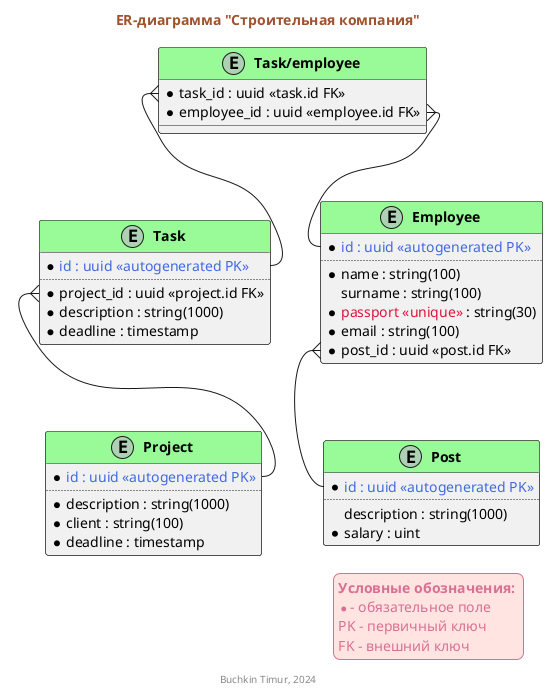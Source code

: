 @startuml BuildCompany

!function $autogenerated($a)
!return "<color:RoyalBlue>" + $a + " <<autogenerated PK>></color>"
!endfunction

!function $unique($a)
!return "<color:Crimson>" + $a + " <<unique>></color>"
!endfunction

!function $setBold($a)
!return "<b>" + $a + " </b>"
!endfunction

skinparam LegendBackgroundColor MistyRose
skinparam LegendBorderColor PaleVioletRed
skinparam LegendFontColor PaleVioletRed

skinparam Class {
    HeaderBackgroundColor PaleGreen
}

'skinparam linetype ortho
skinparam TitleFontColor Sienna

Title ER-диаграмма "Строительная компания"

entity "$setBold("Project")" as project {
    * $autogenerated("id : uuid")
    ..
    * description : string(1000)
    * client : string(100)
    * deadline : timestamp
}

entity "$setBold("Task")" as task {
  * $autogenerated("id : uuid")
  ..
  * project_id : uuid <<project.id FK>>
  * description : string(1000)
  * deadline : timestamp
}

entity "$setBold("Employee")" as employee {
    * $autogenerated("id : uuid")
    ..
    * name : string(100)
    surname : string(100)
    * $unique("passport") : string(30) 
    * email : string(100)
    * post_id : uuid <<post.id FK>>
}

entity "$setBold("Post")" as post {
  * $autogenerated("id : uuid")
  ..
  description : string(1000)
  * salary : uint
}

entity "$setBold("Task/employee")" as employeeInTask {
  * task_id : uuid <<task.id FK>>
  * employee_id : uuid <<employee.id FK>>
}

employee::post_id }-- post::id
task::project_id }-- project::id
employeeInTask::task_id }-- task::id
employeeInTask::employee_id }-- employee::id

legend right
$setBold("Условные обозначения:")
* - обязательное поле
PK - первичный ключ
FK - внешний ключ
end legend

footer Buchkin Timur, 2024

@enduml
